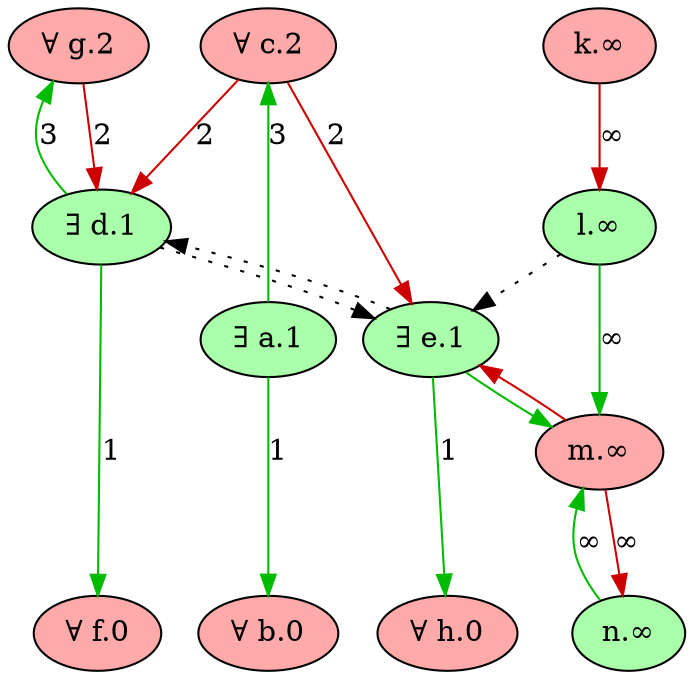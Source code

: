 digraph {
    // Node defaults can be set here if needed
    "b" [style="filled", fillcolor="#FFAAAA", label="∀ b.0"]
    "f" [style="filled", fillcolor="#FFAAAA", label="∀ f.0"]
    "h" [style="filled", fillcolor="#FFAAAA", label="∀ h.0"]
    "e" [style="filled", fillcolor="#AAFFAA", label="∃ e.1"]
    "d" [style="filled", fillcolor="#AAFFAA", label="∃ d.1"]
    "a" [style="filled", fillcolor="#AAFFAA", label="∃ a.1"]
    "c" [style="filled", fillcolor="#FFAAAA", label="∀ c.2"]
    "g" [style="filled", fillcolor="#FFAAAA", label="∀ g.2"]
    "k" [style="filled", fillcolor="#FFAAAA", label="k.∞"]
    "l" [style="filled", fillcolor="#AAFFAA", label="l.∞"]
    "m" [style="filled", fillcolor="#FFAAAA", label="m.∞"]
    "n" [style="filled", fillcolor="#AAFFAA", label="n.∞"]
    "a" -> "b" [color="#00BB00" style="solid" dir="forward" label="1" ]
    "a" -> "c" [color="#00BB00" style="solid" dir="forward" label="3" ]
    "k" -> "l" [color="#CC0000" style="solid" dir="forward" label="∞" ]
    "c" -> "d" [color="#CC0000" style="solid" dir="forward" label="2" ]
    "c" -> "e" [color="#CC0000" style="solid" dir="forward" label="2" ]
    "l" -> "e" [color="black" style="dotted" dir="forward" label="" constraint=false]
    "l" -> "m" [color="#00BB00" style="solid" dir="forward" label="∞" ]
    "d" -> "e" [color="black" style="dotted" dir="forward" label="" constraint=false]
    "e" -> "d" [color="black" style="dotted" dir="forward" label="" constraint=false]
    "e" -> "m" [color="#00BB00" style="solid" dir="forward" label="" constraint=false]
    "m" -> "e" [color="#CC0000" style="solid" dir="forward" label="" constraint=false]
    "d" -> "f" [color="#00BB00" style="solid" dir="forward" label="1" ]
    "d" -> "g" [color="#00BB00" style="solid" dir="forward" label="3" ]
    "g" -> "d" [color="#CC0000" style="solid" dir="forward" label="2" ]
    "e" -> "h" [color="#00BB00" style="solid" dir="forward" label="1" ]
    "m" -> "n" [color="#CC0000" style="solid" dir="forward" label="∞" ]
    "n" -> "m" [color="#00BB00" style="solid" dir="forward" label="∞" ]
    {rank = max b f h}
    {rank = min c g}
}